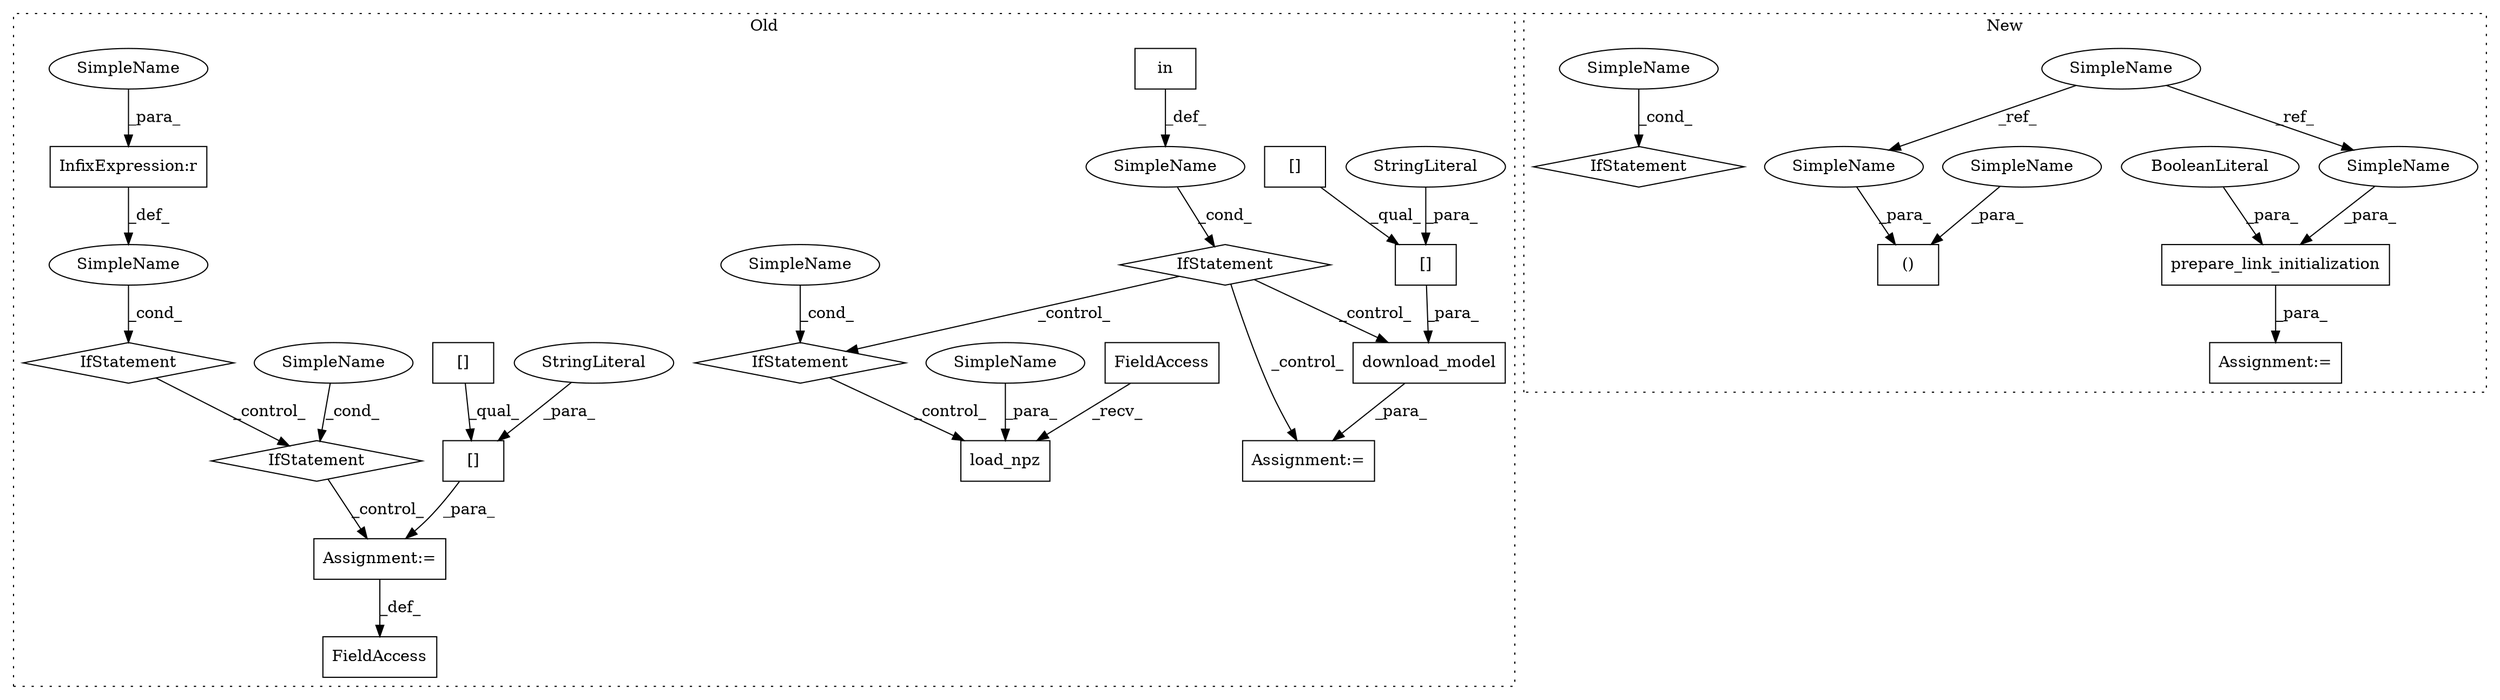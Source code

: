 digraph G {
subgraph cluster0 {
1 [label="load_npz" a="32" s="4287,4317" l="9,1" shape="box"];
3 [label="in" a="105" s="3782" l="27" shape="box"];
4 [label="SimpleName" a="42" s="" l="" shape="ellipse"];
5 [label="download_model" a="32" s="4124,4171" l="15,1" shape="box"];
6 [label="[]" a="2" s="4139,4170" l="26,1" shape="box"];
7 [label="StringLiteral" a="45" s="4165" l="5" shape="ellipse"];
8 [label="[]" a="2" s="4139,4163" l="8,1" shape="box"];
9 [label="FieldAccess" a="22" s="3666" l="8" shape="box"];
10 [label="FieldAccess" a="22" s="4267" l="19" shape="box"];
11 [label="SimpleName" a="42" s="4241" l="16" shape="ellipse"];
12 [label="IfStatement" a="25" s="4237,4257" l="4,2" shape="diamond"];
14 [label="Assignment:=" a="7" s="4123" l="1" shape="box"];
15 [label="IfStatement" a="25" s="3774,3809" l="8,2" shape="diamond"];
16 [label="Assignment:=" a="7" s="2499" l="1" shape="box"];
17 [label="[]" a="2" s="2500,2535" l="26,1" shape="box"];
18 [label="StringLiteral" a="45" s="2526" l="9" shape="ellipse"];
19 [label="[]" a="2" s="2500,2524" l="8,1" shape="box"];
20 [label="InfixExpression:r" a="27" s="2425" l="4" shape="box"];
21 [label="SimpleName" a="42" s="" l="" shape="ellipse"];
22 [label="IfStatement" a="25" s="2443,2480" l="10,2" shape="diamond"];
23 [label="SimpleName" a="42" s="" l="" shape="ellipse"];
27 [label="IfStatement" a="25" s="2414,2433" l="4,2" shape="diamond"];
33 [label="SimpleName" a="42" s="2418" l="7" shape="ellipse"];
34 [label="SimpleName" a="42" s="4313" l="4" shape="ellipse"];
label = "Old";
style="dotted";
}
subgraph cluster1 {
2 [label="IfStatement" a="25" s="3574,3582" l="4,2" shape="diamond"];
13 [label="()" a="106" s="2290" l="24" shape="box"];
24 [label="SimpleName" a="42" s="1702" l="7" shape="ellipse"];
25 [label="prepare_link_initialization" a="32" s="2316,2387" l="28,1" shape="box"];
26 [label="BooleanLiteral" a="9" s="2377" l="5" shape="ellipse"];
28 [label="Assignment:=" a="7" s="2314" l="2" shape="box"];
29 [label="SimpleName" a="42" s="2344" l="7" shape="ellipse"];
30 [label="SimpleName" a="42" s="2290" l="7" shape="ellipse"];
31 [label="SimpleName" a="42" s="3578" l="4" shape="ellipse"];
32 [label="SimpleName" a="42" s="2310" l="4" shape="ellipse"];
label = "New";
style="dotted";
}
3 -> 4 [label="_def_"];
4 -> 15 [label="_cond_"];
5 -> 14 [label="_para_"];
6 -> 5 [label="_para_"];
7 -> 6 [label="_para_"];
8 -> 6 [label="_qual_"];
10 -> 1 [label="_recv_"];
11 -> 12 [label="_cond_"];
12 -> 1 [label="_control_"];
15 -> 12 [label="_control_"];
15 -> 5 [label="_control_"];
15 -> 14 [label="_control_"];
16 -> 9 [label="_def_"];
17 -> 16 [label="_para_"];
18 -> 17 [label="_para_"];
19 -> 17 [label="_qual_"];
20 -> 23 [label="_def_"];
21 -> 22 [label="_cond_"];
22 -> 16 [label="_control_"];
23 -> 27 [label="_cond_"];
24 -> 29 [label="_ref_"];
24 -> 30 [label="_ref_"];
25 -> 28 [label="_para_"];
26 -> 25 [label="_para_"];
27 -> 22 [label="_control_"];
29 -> 25 [label="_para_"];
30 -> 13 [label="_para_"];
31 -> 2 [label="_cond_"];
32 -> 13 [label="_para_"];
33 -> 20 [label="_para_"];
34 -> 1 [label="_para_"];
}
